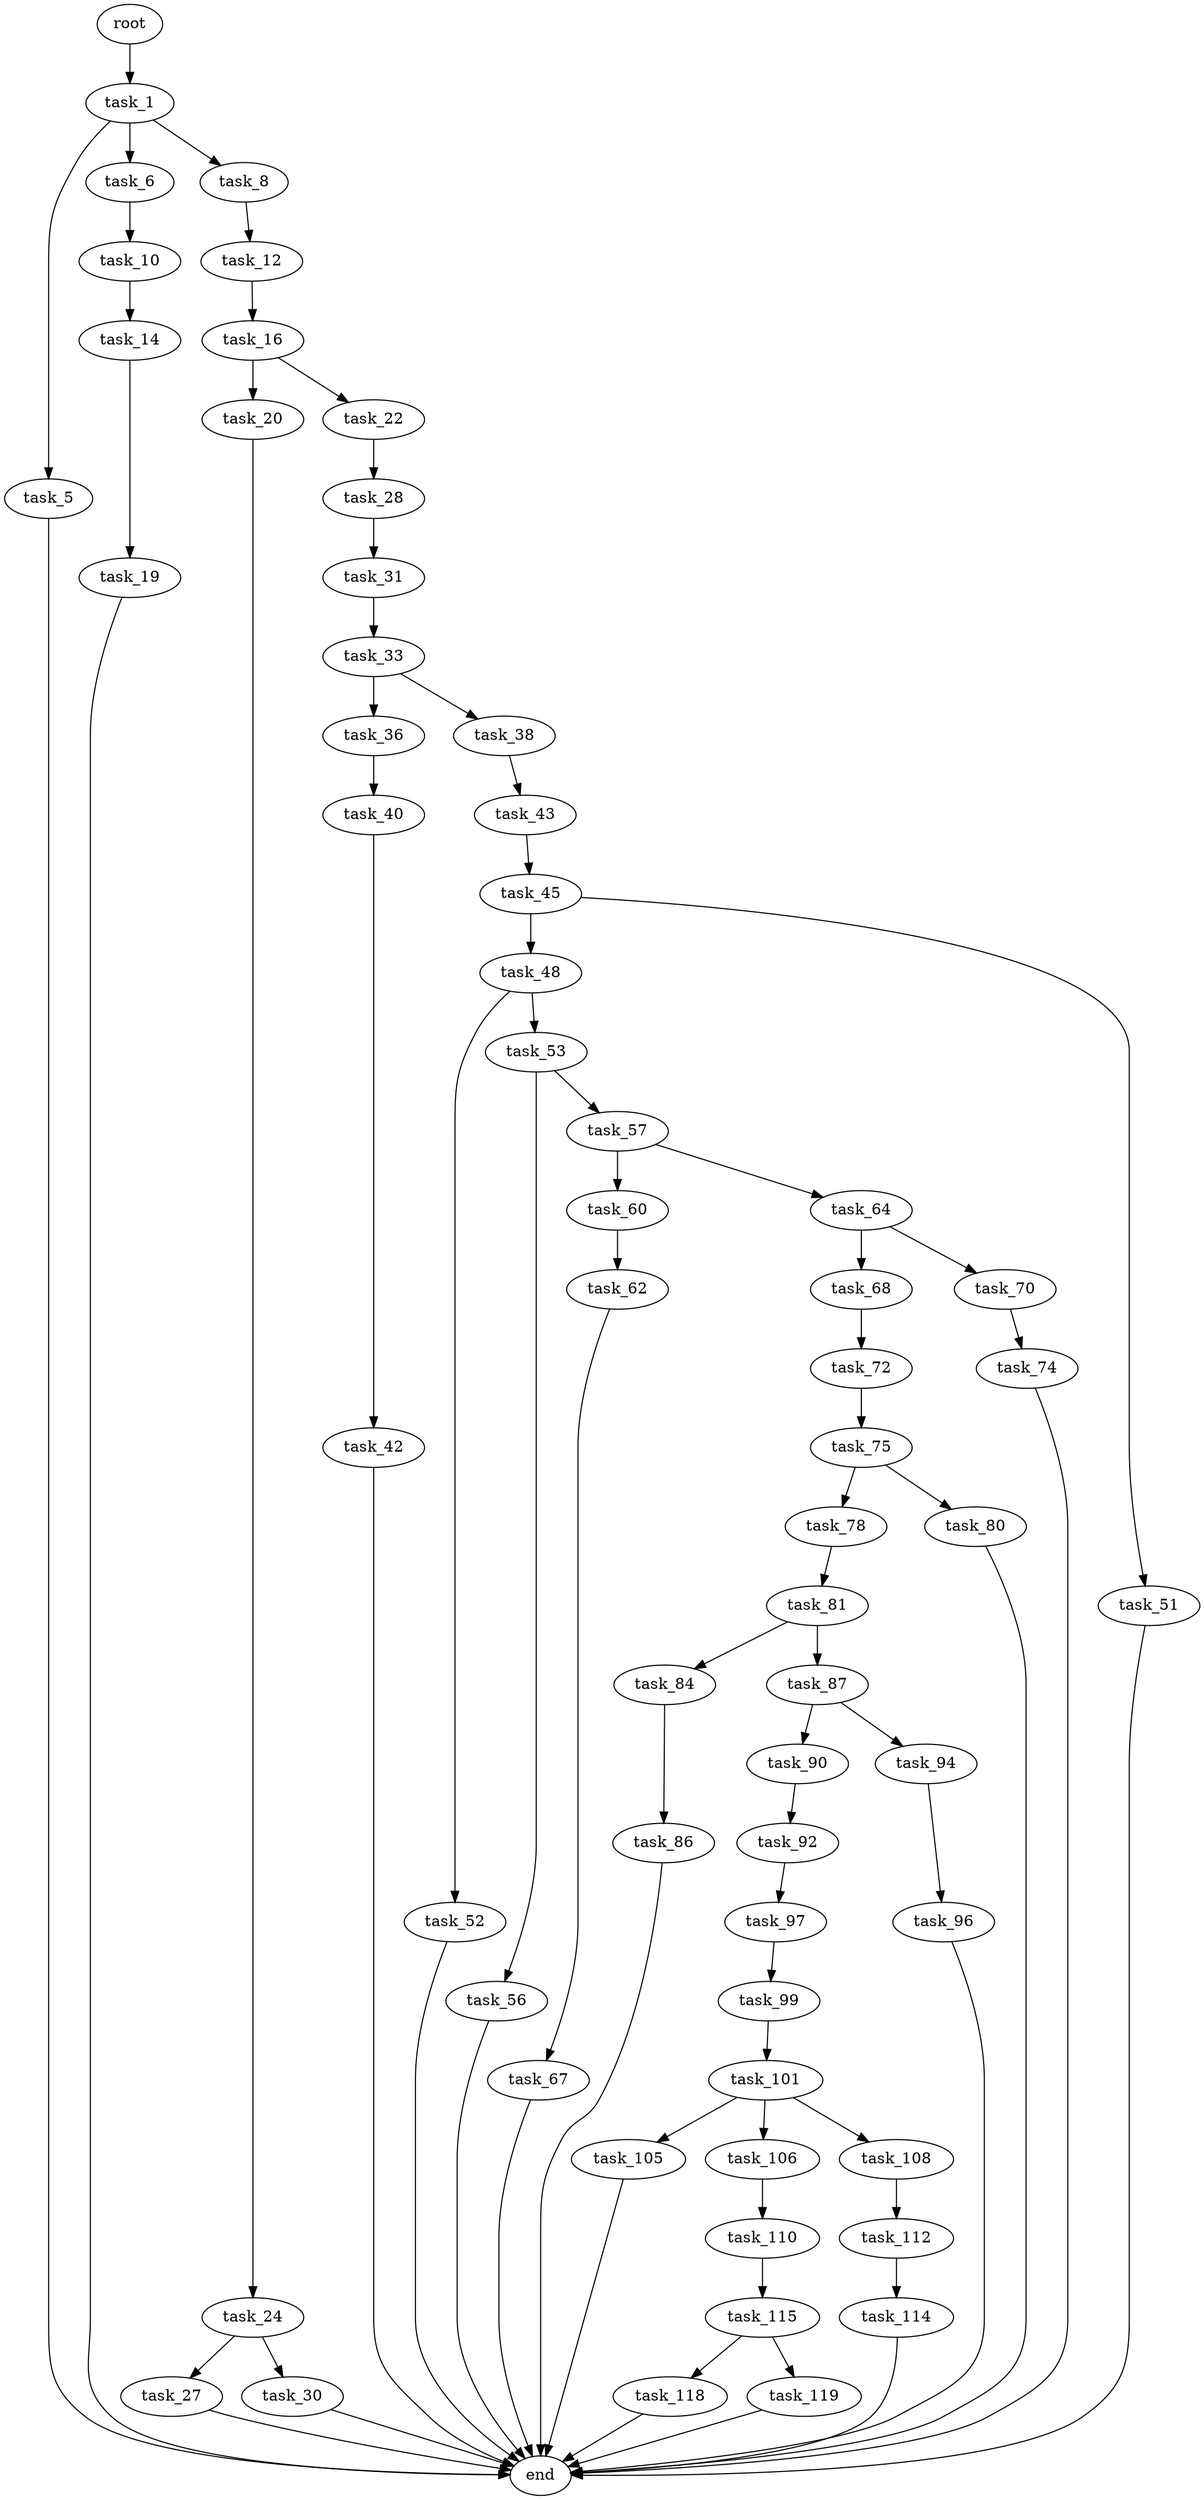 digraph G {
  root [size="0.000000"];
  task_1 [size="70509245218.000000"];
  task_5 [size="363904252487.000000"];
  task_6 [size="195946323212.000000"];
  task_8 [size="151664467104.000000"];
  end [size="0.000000"];
  task_10 [size="4622732006.000000"];
  task_12 [size="1073741824000.000000"];
  task_14 [size="565366252497.000000"];
  task_16 [size="68719476736.000000"];
  task_19 [size="721733292229.000000"];
  task_20 [size="427670145522.000000"];
  task_22 [size="134217728000.000000"];
  task_24 [size="979635217.000000"];
  task_28 [size="261992250156.000000"];
  task_27 [size="179036340360.000000"];
  task_30 [size="2817230865.000000"];
  task_31 [size="18520945313.000000"];
  task_33 [size="35123311296.000000"];
  task_36 [size="15399208022.000000"];
  task_38 [size="56458401996.000000"];
  task_40 [size="4336007601.000000"];
  task_43 [size="361220181496.000000"];
  task_42 [size="292417432172.000000"];
  task_45 [size="1483533730.000000"];
  task_48 [size="110236636212.000000"];
  task_51 [size="14290532050.000000"];
  task_52 [size="680682512.000000"];
  task_53 [size="220436962001.000000"];
  task_56 [size="368293445632.000000"];
  task_57 [size="3932526288.000000"];
  task_60 [size="368293445632.000000"];
  task_64 [size="25255370291.000000"];
  task_62 [size="7804345834.000000"];
  task_67 [size="20811143744.000000"];
  task_68 [size="19039949281.000000"];
  task_70 [size="48245506428.000000"];
  task_72 [size="69987995456.000000"];
  task_74 [size="10873876109.000000"];
  task_75 [size="5835359265.000000"];
  task_78 [size="28819849910.000000"];
  task_80 [size="28991029248.000000"];
  task_81 [size="1348244096.000000"];
  task_84 [size="13730424844.000000"];
  task_87 [size="782757789696.000000"];
  task_86 [size="23029522536.000000"];
  task_90 [size="10760821236.000000"];
  task_94 [size="546832527800.000000"];
  task_92 [size="9477372091.000000"];
  task_97 [size="782757789696.000000"];
  task_96 [size="3602372940.000000"];
  task_99 [size="271503611119.000000"];
  task_101 [size="1352869520.000000"];
  task_105 [size="302542322.000000"];
  task_106 [size="134217728000.000000"];
  task_108 [size="8589934592.000000"];
  task_110 [size="48454664184.000000"];
  task_112 [size="782757789696.000000"];
  task_115 [size="104946146194.000000"];
  task_114 [size="231928233984.000000"];
  task_118 [size="782757789696.000000"];
  task_119 [size="1124481894122.000000"];

  root -> task_1 [size="1.000000"];
  task_1 -> task_5 [size="75497472.000000"];
  task_1 -> task_6 [size="75497472.000000"];
  task_1 -> task_8 [size="75497472.000000"];
  task_5 -> end [size="1.000000"];
  task_6 -> task_10 [size="411041792.000000"];
  task_8 -> task_12 [size="134217728.000000"];
  task_10 -> task_14 [size="75497472.000000"];
  task_12 -> task_16 [size="838860800.000000"];
  task_14 -> task_19 [size="411041792.000000"];
  task_16 -> task_20 [size="134217728.000000"];
  task_16 -> task_22 [size="134217728.000000"];
  task_19 -> end [size="1.000000"];
  task_20 -> task_24 [size="679477248.000000"];
  task_22 -> task_28 [size="209715200.000000"];
  task_24 -> task_27 [size="75497472.000000"];
  task_24 -> task_30 [size="75497472.000000"];
  task_28 -> task_31 [size="301989888.000000"];
  task_27 -> end [size="1.000000"];
  task_30 -> end [size="1.000000"];
  task_31 -> task_33 [size="75497472.000000"];
  task_33 -> task_36 [size="134217728.000000"];
  task_33 -> task_38 [size="134217728.000000"];
  task_36 -> task_40 [size="679477248.000000"];
  task_38 -> task_43 [size="134217728.000000"];
  task_40 -> task_42 [size="75497472.000000"];
  task_43 -> task_45 [size="301989888.000000"];
  task_42 -> end [size="1.000000"];
  task_45 -> task_48 [size="33554432.000000"];
  task_45 -> task_51 [size="33554432.000000"];
  task_48 -> task_52 [size="134217728.000000"];
  task_48 -> task_53 [size="134217728.000000"];
  task_51 -> end [size="1.000000"];
  task_52 -> end [size="1.000000"];
  task_53 -> task_56 [size="209715200.000000"];
  task_53 -> task_57 [size="209715200.000000"];
  task_56 -> end [size="1.000000"];
  task_57 -> task_60 [size="209715200.000000"];
  task_57 -> task_64 [size="209715200.000000"];
  task_60 -> task_62 [size="411041792.000000"];
  task_64 -> task_68 [size="838860800.000000"];
  task_64 -> task_70 [size="838860800.000000"];
  task_62 -> task_67 [size="134217728.000000"];
  task_67 -> end [size="1.000000"];
  task_68 -> task_72 [size="301989888.000000"];
  task_70 -> task_74 [size="838860800.000000"];
  task_72 -> task_75 [size="209715200.000000"];
  task_74 -> end [size="1.000000"];
  task_75 -> task_78 [size="679477248.000000"];
  task_75 -> task_80 [size="679477248.000000"];
  task_78 -> task_81 [size="33554432.000000"];
  task_80 -> end [size="1.000000"];
  task_81 -> task_84 [size="33554432.000000"];
  task_81 -> task_87 [size="33554432.000000"];
  task_84 -> task_86 [size="838860800.000000"];
  task_87 -> task_90 [size="679477248.000000"];
  task_87 -> task_94 [size="679477248.000000"];
  task_86 -> end [size="1.000000"];
  task_90 -> task_92 [size="301989888.000000"];
  task_94 -> task_96 [size="536870912.000000"];
  task_92 -> task_97 [size="209715200.000000"];
  task_97 -> task_99 [size="679477248.000000"];
  task_96 -> end [size="1.000000"];
  task_99 -> task_101 [size="411041792.000000"];
  task_101 -> task_105 [size="33554432.000000"];
  task_101 -> task_106 [size="33554432.000000"];
  task_101 -> task_108 [size="33554432.000000"];
  task_105 -> end [size="1.000000"];
  task_106 -> task_110 [size="209715200.000000"];
  task_108 -> task_112 [size="33554432.000000"];
  task_110 -> task_115 [size="134217728.000000"];
  task_112 -> task_114 [size="679477248.000000"];
  task_115 -> task_118 [size="75497472.000000"];
  task_115 -> task_119 [size="75497472.000000"];
  task_114 -> end [size="1.000000"];
  task_118 -> end [size="1.000000"];
  task_119 -> end [size="1.000000"];
}
